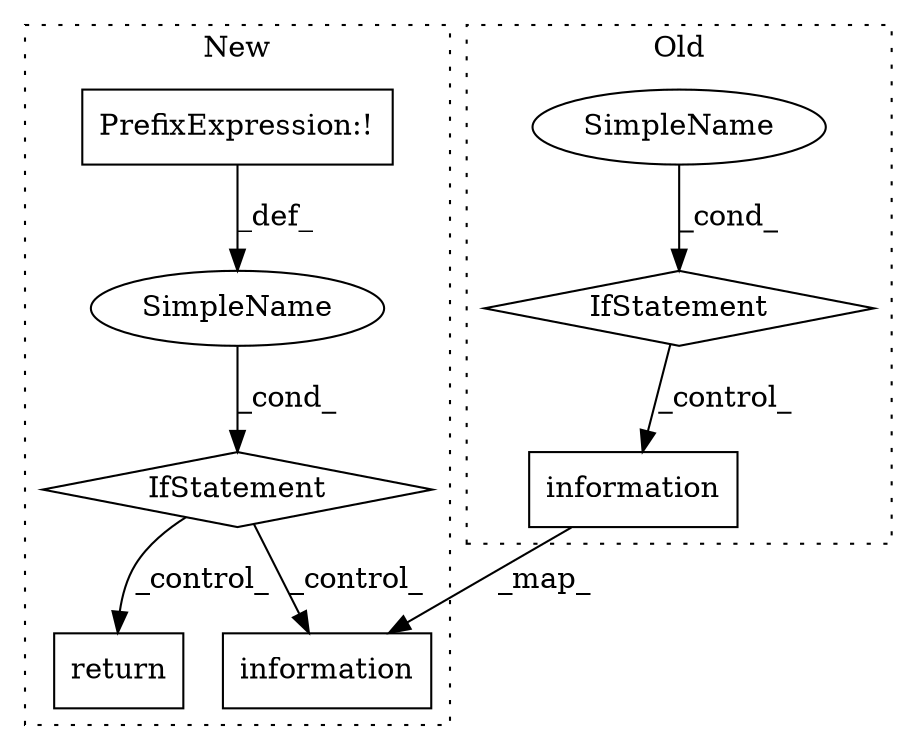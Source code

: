 digraph G {
subgraph cluster0 {
1 [label="information" a="32" s="4869,4910" l="12,1" shape="box"];
5 [label="IfStatement" a="25" s="4685,4720" l="4,2" shape="diamond"];
7 [label="SimpleName" a="42" s="" l="" shape="ellipse"];
label = "Old";
style="dotted";
}
subgraph cluster1 {
2 [label="information" a="32" s="4892,4933" l="12,1" shape="box"];
3 [label="SimpleName" a="42" s="" l="" shape="ellipse"];
4 [label="return" a="41" s="4734" l="7" shape="box"];
6 [label="IfStatement" a="25" s="4705,4724" l="4,2" shape="diamond"];
8 [label="PrefixExpression:!" a="38" s="4709" l="1" shape="box"];
label = "New";
style="dotted";
}
1 -> 2 [label="_map_"];
3 -> 6 [label="_cond_"];
5 -> 1 [label="_control_"];
6 -> 2 [label="_control_"];
6 -> 4 [label="_control_"];
7 -> 5 [label="_cond_"];
8 -> 3 [label="_def_"];
}